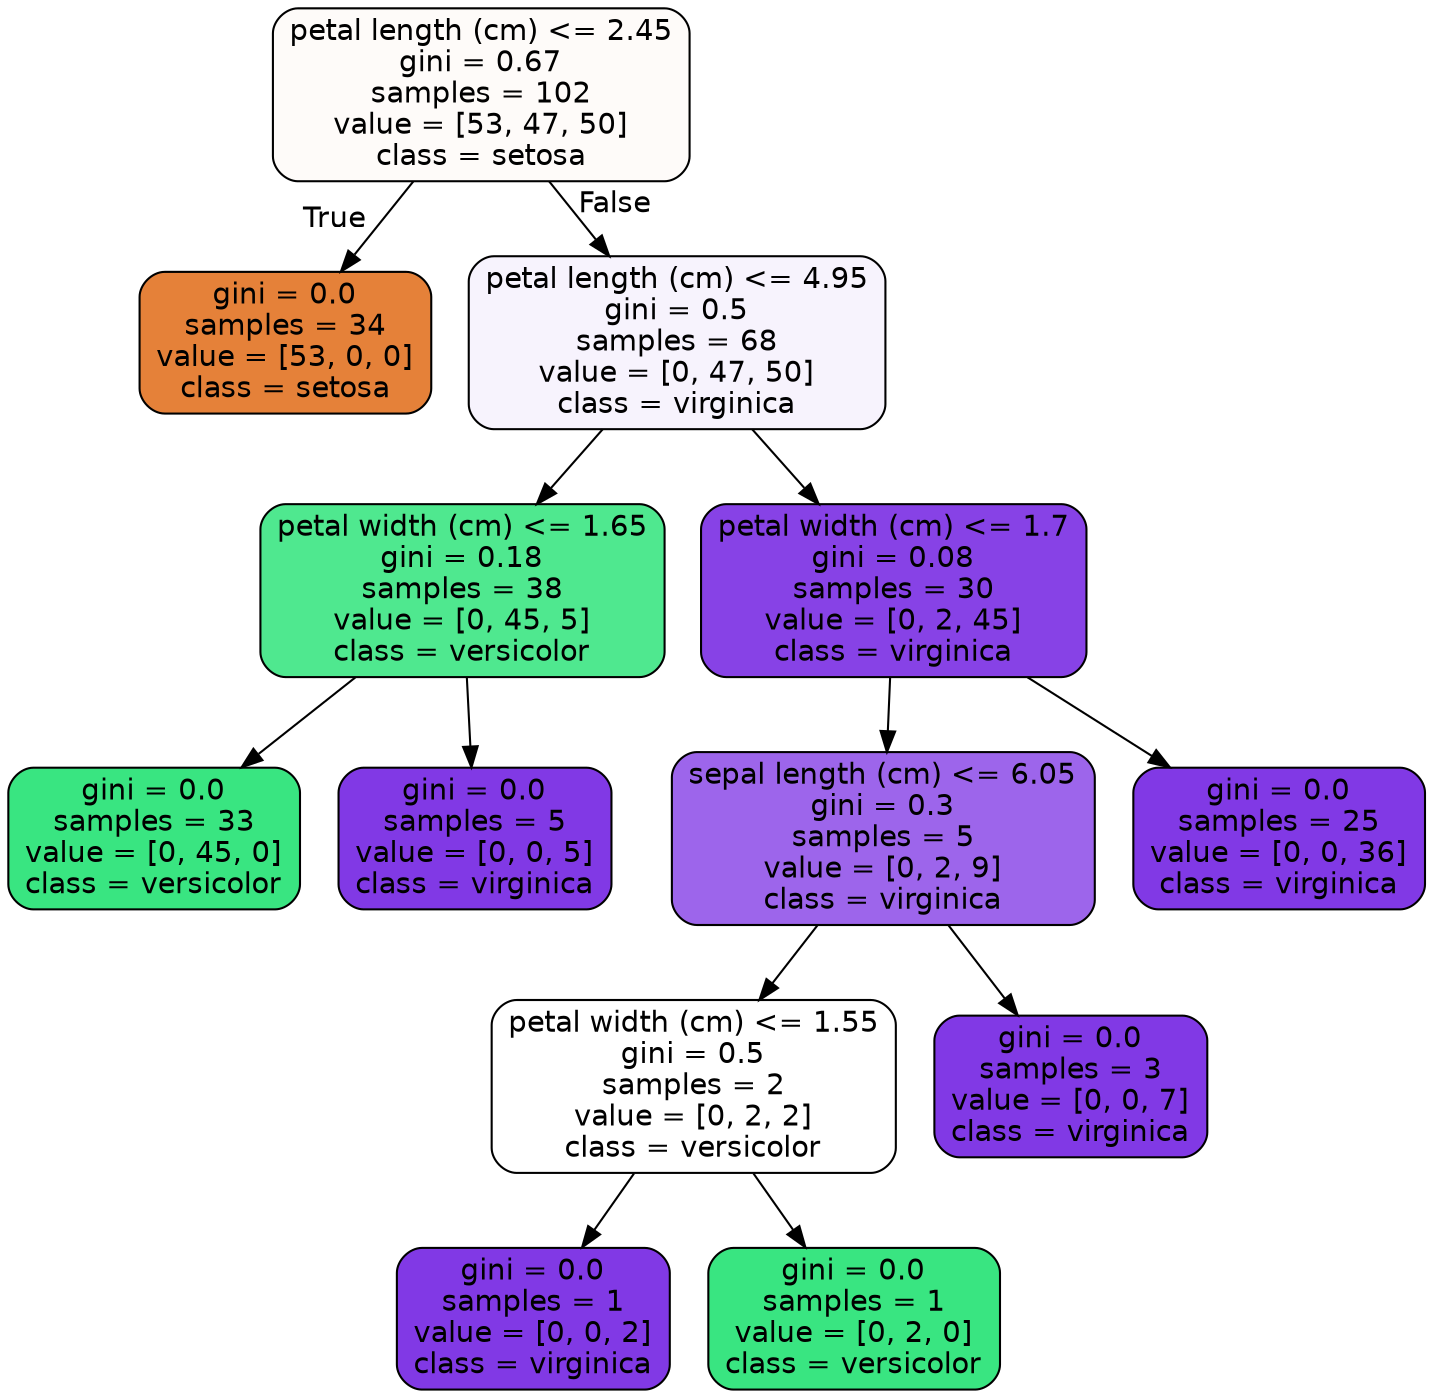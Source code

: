 digraph Tree {
node [shape=box, style="filled, rounded", color="black", fontname=helvetica] ;
edge [fontname=helvetica] ;
0 [label="petal length (cm) <= 2.45\ngini = 0.67\nsamples = 102\nvalue = [53, 47, 50]\nclass = setosa", fillcolor="#fefbf9"] ;
1 [label="gini = 0.0\nsamples = 34\nvalue = [53, 0, 0]\nclass = setosa", fillcolor="#e58139"] ;
0 -> 1 [labeldistance=2.5, labelangle=45, headlabel="True"] ;
2 [label="petal length (cm) <= 4.95\ngini = 0.5\nsamples = 68\nvalue = [0, 47, 50]\nclass = virginica", fillcolor="#f7f3fd"] ;
0 -> 2 [labeldistance=2.5, labelangle=-45, headlabel="False"] ;
3 [label="petal width (cm) <= 1.65\ngini = 0.18\nsamples = 38\nvalue = [0, 45, 5]\nclass = versicolor", fillcolor="#4fe88f"] ;
2 -> 3 ;
4 [label="gini = 0.0\nsamples = 33\nvalue = [0, 45, 0]\nclass = versicolor", fillcolor="#39e581"] ;
3 -> 4 ;
5 [label="gini = 0.0\nsamples = 5\nvalue = [0, 0, 5]\nclass = virginica", fillcolor="#8139e5"] ;
3 -> 5 ;
6 [label="petal width (cm) <= 1.7\ngini = 0.08\nsamples = 30\nvalue = [0, 2, 45]\nclass = virginica", fillcolor="#8742e6"] ;
2 -> 6 ;
7 [label="sepal length (cm) <= 6.05\ngini = 0.3\nsamples = 5\nvalue = [0, 2, 9]\nclass = virginica", fillcolor="#9d65eb"] ;
6 -> 7 ;
8 [label="petal width (cm) <= 1.55\ngini = 0.5\nsamples = 2\nvalue = [0, 2, 2]\nclass = versicolor", fillcolor="#ffffff"] ;
7 -> 8 ;
9 [label="gini = 0.0\nsamples = 1\nvalue = [0, 0, 2]\nclass = virginica", fillcolor="#8139e5"] ;
8 -> 9 ;
10 [label="gini = 0.0\nsamples = 1\nvalue = [0, 2, 0]\nclass = versicolor", fillcolor="#39e581"] ;
8 -> 10 ;
11 [label="gini = 0.0\nsamples = 3\nvalue = [0, 0, 7]\nclass = virginica", fillcolor="#8139e5"] ;
7 -> 11 ;
12 [label="gini = 0.0\nsamples = 25\nvalue = [0, 0, 36]\nclass = virginica", fillcolor="#8139e5"] ;
6 -> 12 ;
}